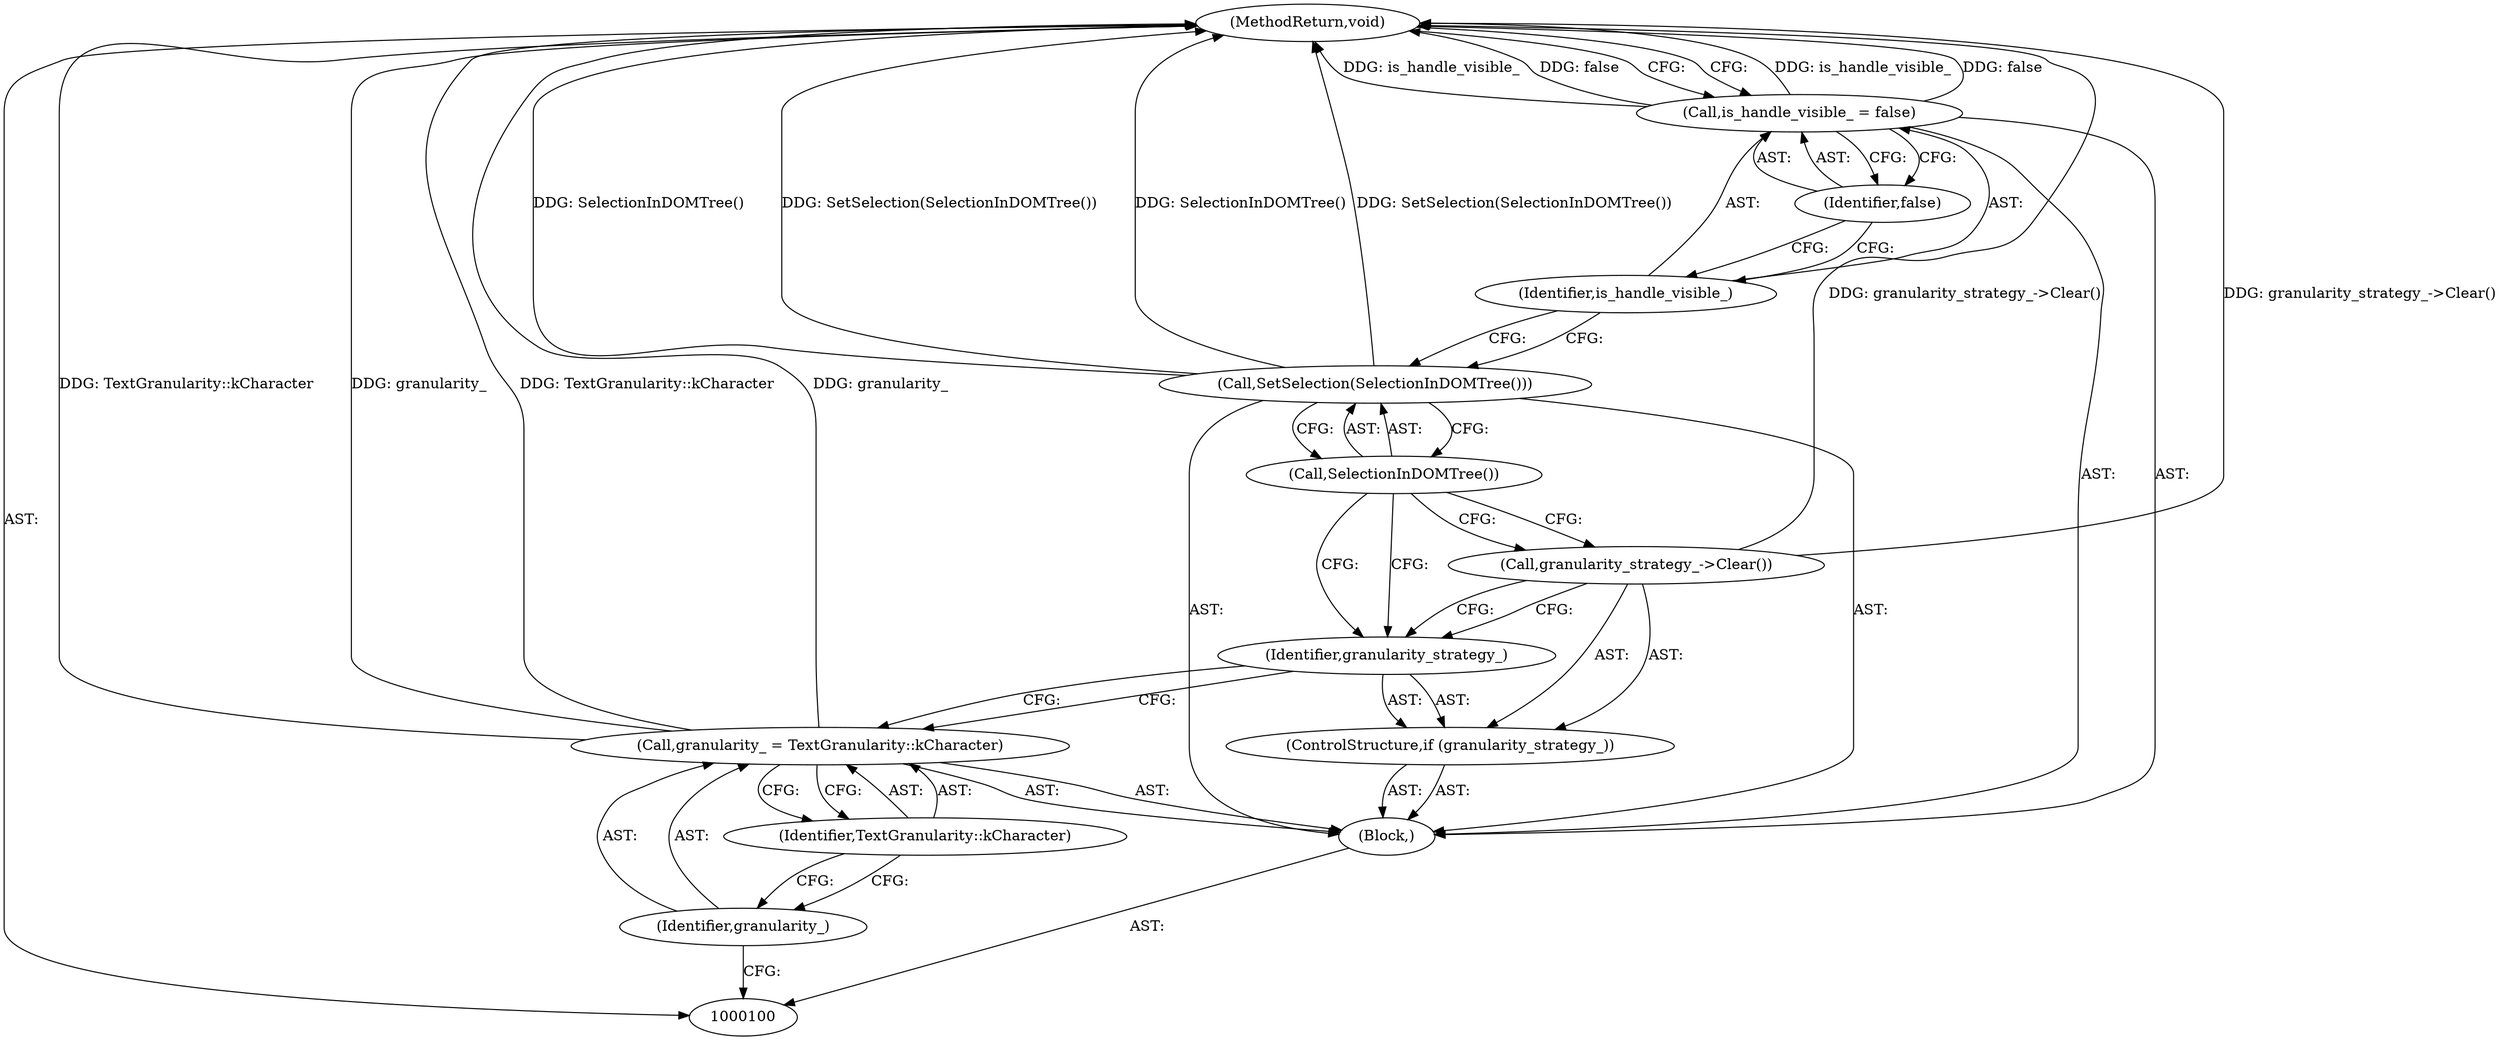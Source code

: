 digraph "0_Chrome_33827275411b33371e7bb750cce20f11de85002d_0" {
"1000113" [label="(MethodReturn,void)"];
"1000101" [label="(Block,)"];
"1000104" [label="(Identifier,TextGranularity::kCharacter)"];
"1000102" [label="(Call,granularity_ = TextGranularity::kCharacter)"];
"1000103" [label="(Identifier,granularity_)"];
"1000105" [label="(ControlStructure,if (granularity_strategy_))"];
"1000106" [label="(Identifier,granularity_strategy_)"];
"1000107" [label="(Call,granularity_strategy_->Clear())"];
"1000109" [label="(Call,SelectionInDOMTree())"];
"1000108" [label="(Call,SetSelection(SelectionInDOMTree()))"];
"1000110" [label="(Call,is_handle_visible_ = false)"];
"1000111" [label="(Identifier,is_handle_visible_)"];
"1000112" [label="(Identifier,false)"];
"1000113" -> "1000100"  [label="AST: "];
"1000113" -> "1000110"  [label="CFG: "];
"1000108" -> "1000113"  [label="DDG: SetSelection(SelectionInDOMTree())"];
"1000108" -> "1000113"  [label="DDG: SelectionInDOMTree()"];
"1000107" -> "1000113"  [label="DDG: granularity_strategy_->Clear()"];
"1000102" -> "1000113"  [label="DDG: TextGranularity::kCharacter"];
"1000102" -> "1000113"  [label="DDG: granularity_"];
"1000110" -> "1000113"  [label="DDG: is_handle_visible_"];
"1000110" -> "1000113"  [label="DDG: false"];
"1000101" -> "1000100"  [label="AST: "];
"1000102" -> "1000101"  [label="AST: "];
"1000105" -> "1000101"  [label="AST: "];
"1000108" -> "1000101"  [label="AST: "];
"1000110" -> "1000101"  [label="AST: "];
"1000104" -> "1000102"  [label="AST: "];
"1000104" -> "1000103"  [label="CFG: "];
"1000102" -> "1000104"  [label="CFG: "];
"1000102" -> "1000101"  [label="AST: "];
"1000102" -> "1000104"  [label="CFG: "];
"1000103" -> "1000102"  [label="AST: "];
"1000104" -> "1000102"  [label="AST: "];
"1000106" -> "1000102"  [label="CFG: "];
"1000102" -> "1000113"  [label="DDG: TextGranularity::kCharacter"];
"1000102" -> "1000113"  [label="DDG: granularity_"];
"1000103" -> "1000102"  [label="AST: "];
"1000103" -> "1000100"  [label="CFG: "];
"1000104" -> "1000103"  [label="CFG: "];
"1000105" -> "1000101"  [label="AST: "];
"1000106" -> "1000105"  [label="AST: "];
"1000107" -> "1000105"  [label="AST: "];
"1000106" -> "1000105"  [label="AST: "];
"1000106" -> "1000102"  [label="CFG: "];
"1000107" -> "1000106"  [label="CFG: "];
"1000109" -> "1000106"  [label="CFG: "];
"1000107" -> "1000105"  [label="AST: "];
"1000107" -> "1000106"  [label="CFG: "];
"1000109" -> "1000107"  [label="CFG: "];
"1000107" -> "1000113"  [label="DDG: granularity_strategy_->Clear()"];
"1000109" -> "1000108"  [label="AST: "];
"1000109" -> "1000107"  [label="CFG: "];
"1000109" -> "1000106"  [label="CFG: "];
"1000108" -> "1000109"  [label="CFG: "];
"1000108" -> "1000101"  [label="AST: "];
"1000108" -> "1000109"  [label="CFG: "];
"1000109" -> "1000108"  [label="AST: "];
"1000111" -> "1000108"  [label="CFG: "];
"1000108" -> "1000113"  [label="DDG: SetSelection(SelectionInDOMTree())"];
"1000108" -> "1000113"  [label="DDG: SelectionInDOMTree()"];
"1000110" -> "1000101"  [label="AST: "];
"1000110" -> "1000112"  [label="CFG: "];
"1000111" -> "1000110"  [label="AST: "];
"1000112" -> "1000110"  [label="AST: "];
"1000113" -> "1000110"  [label="CFG: "];
"1000110" -> "1000113"  [label="DDG: is_handle_visible_"];
"1000110" -> "1000113"  [label="DDG: false"];
"1000111" -> "1000110"  [label="AST: "];
"1000111" -> "1000108"  [label="CFG: "];
"1000112" -> "1000111"  [label="CFG: "];
"1000112" -> "1000110"  [label="AST: "];
"1000112" -> "1000111"  [label="CFG: "];
"1000110" -> "1000112"  [label="CFG: "];
}
